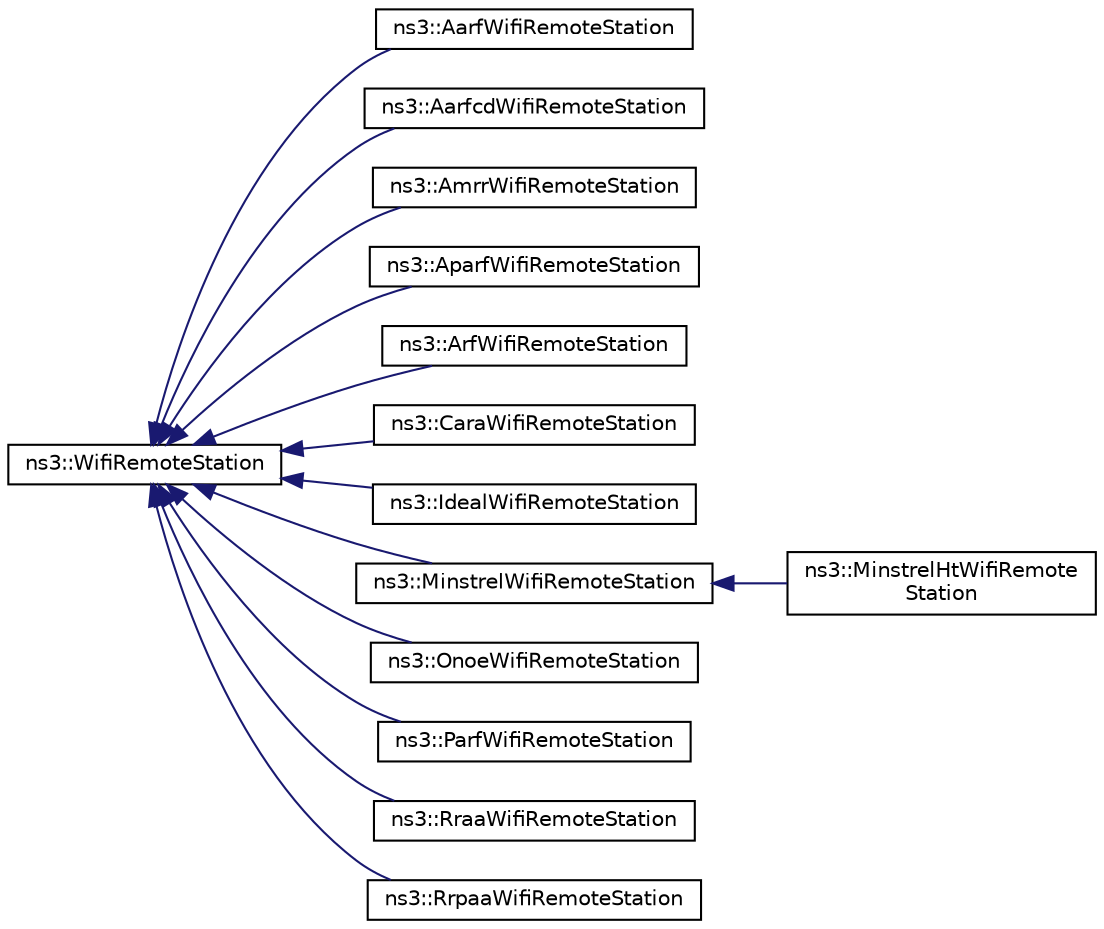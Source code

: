 digraph "Graphical Class Hierarchy"
{
 // LATEX_PDF_SIZE
  edge [fontname="Helvetica",fontsize="10",labelfontname="Helvetica",labelfontsize="10"];
  node [fontname="Helvetica",fontsize="10",shape=record];
  rankdir="LR";
  Node0 [label="ns3::WifiRemoteStation",height=0.2,width=0.4,color="black", fillcolor="white", style="filled",URL="$structns3_1_1_wifi_remote_station.html",tooltip="hold per-remote-station state."];
  Node0 -> Node1 [dir="back",color="midnightblue",fontsize="10",style="solid",fontname="Helvetica"];
  Node1 [label="ns3::AarfWifiRemoteStation",height=0.2,width=0.4,color="black", fillcolor="white", style="filled",URL="$structns3_1_1_aarf_wifi_remote_station.html",tooltip="hold per-remote-station state for AARF Wifi manager."];
  Node0 -> Node2 [dir="back",color="midnightblue",fontsize="10",style="solid",fontname="Helvetica"];
  Node2 [label="ns3::AarfcdWifiRemoteStation",height=0.2,width=0.4,color="black", fillcolor="white", style="filled",URL="$structns3_1_1_aarfcd_wifi_remote_station.html",tooltip="hold per-remote-station state for AARF-CD Wifi manager."];
  Node0 -> Node3 [dir="back",color="midnightblue",fontsize="10",style="solid",fontname="Helvetica"];
  Node3 [label="ns3::AmrrWifiRemoteStation",height=0.2,width=0.4,color="black", fillcolor="white", style="filled",URL="$structns3_1_1_amrr_wifi_remote_station.html",tooltip="hold per-remote-station state for AMRR Wifi manager."];
  Node0 -> Node4 [dir="back",color="midnightblue",fontsize="10",style="solid",fontname="Helvetica"];
  Node4 [label="ns3::AparfWifiRemoteStation",height=0.2,width=0.4,color="black", fillcolor="white", style="filled",URL="$structns3_1_1_aparf_wifi_remote_station.html",tooltip="Hold per-remote-station state for APARF Wifi manager."];
  Node0 -> Node5 [dir="back",color="midnightblue",fontsize="10",style="solid",fontname="Helvetica"];
  Node5 [label="ns3::ArfWifiRemoteStation",height=0.2,width=0.4,color="black", fillcolor="white", style="filled",URL="$structns3_1_1_arf_wifi_remote_station.html",tooltip="hold per-remote-station state for ARF Wifi manager."];
  Node0 -> Node6 [dir="back",color="midnightblue",fontsize="10",style="solid",fontname="Helvetica"];
  Node6 [label="ns3::CaraWifiRemoteStation",height=0.2,width=0.4,color="black", fillcolor="white", style="filled",URL="$structns3_1_1_cara_wifi_remote_station.html",tooltip="hold per-remote-station state for CARA Wifi manager."];
  Node0 -> Node7 [dir="back",color="midnightblue",fontsize="10",style="solid",fontname="Helvetica"];
  Node7 [label="ns3::IdealWifiRemoteStation",height=0.2,width=0.4,color="black", fillcolor="white", style="filled",URL="$structns3_1_1_ideal_wifi_remote_station.html",tooltip="hold per-remote-station state for Ideal Wifi manager."];
  Node0 -> Node8 [dir="back",color="midnightblue",fontsize="10",style="solid",fontname="Helvetica"];
  Node8 [label="ns3::MinstrelWifiRemoteStation",height=0.2,width=0.4,color="black", fillcolor="white", style="filled",URL="$structns3_1_1_minstrel_wifi_remote_station.html",tooltip="hold per-remote-station state for Minstrel Wifi manager."];
  Node8 -> Node9 [dir="back",color="midnightblue",fontsize="10",style="solid",fontname="Helvetica"];
  Node9 [label="ns3::MinstrelHtWifiRemote\lStation",height=0.2,width=0.4,color="black", fillcolor="white", style="filled",URL="$structns3_1_1_minstrel_ht_wifi_remote_station.html",tooltip="MinstrelHtWifiRemoteStation structure."];
  Node0 -> Node10 [dir="back",color="midnightblue",fontsize="10",style="solid",fontname="Helvetica"];
  Node10 [label="ns3::OnoeWifiRemoteStation",height=0.2,width=0.4,color="black", fillcolor="white", style="filled",URL="$structns3_1_1_onoe_wifi_remote_station.html",tooltip="hold per-remote-station state for ONOE Wifi manager."];
  Node0 -> Node11 [dir="back",color="midnightblue",fontsize="10",style="solid",fontname="Helvetica"];
  Node11 [label="ns3::ParfWifiRemoteStation",height=0.2,width=0.4,color="black", fillcolor="white", style="filled",URL="$structns3_1_1_parf_wifi_remote_station.html",tooltip="Hold per-remote-station state for PARF Wifi manager."];
  Node0 -> Node12 [dir="back",color="midnightblue",fontsize="10",style="solid",fontname="Helvetica"];
  Node12 [label="ns3::RraaWifiRemoteStation",height=0.2,width=0.4,color="black", fillcolor="white", style="filled",URL="$structns3_1_1_rraa_wifi_remote_station.html",tooltip="hold per-remote-station state for RRAA Wifi manager."];
  Node0 -> Node13 [dir="back",color="midnightblue",fontsize="10",style="solid",fontname="Helvetica"];
  Node13 [label="ns3::RrpaaWifiRemoteStation",height=0.2,width=0.4,color="black", fillcolor="white", style="filled",URL="$structns3_1_1_rrpaa_wifi_remote_station.html",tooltip="Hold per-remote-station state for RRPAA Wifi manager."];
}
